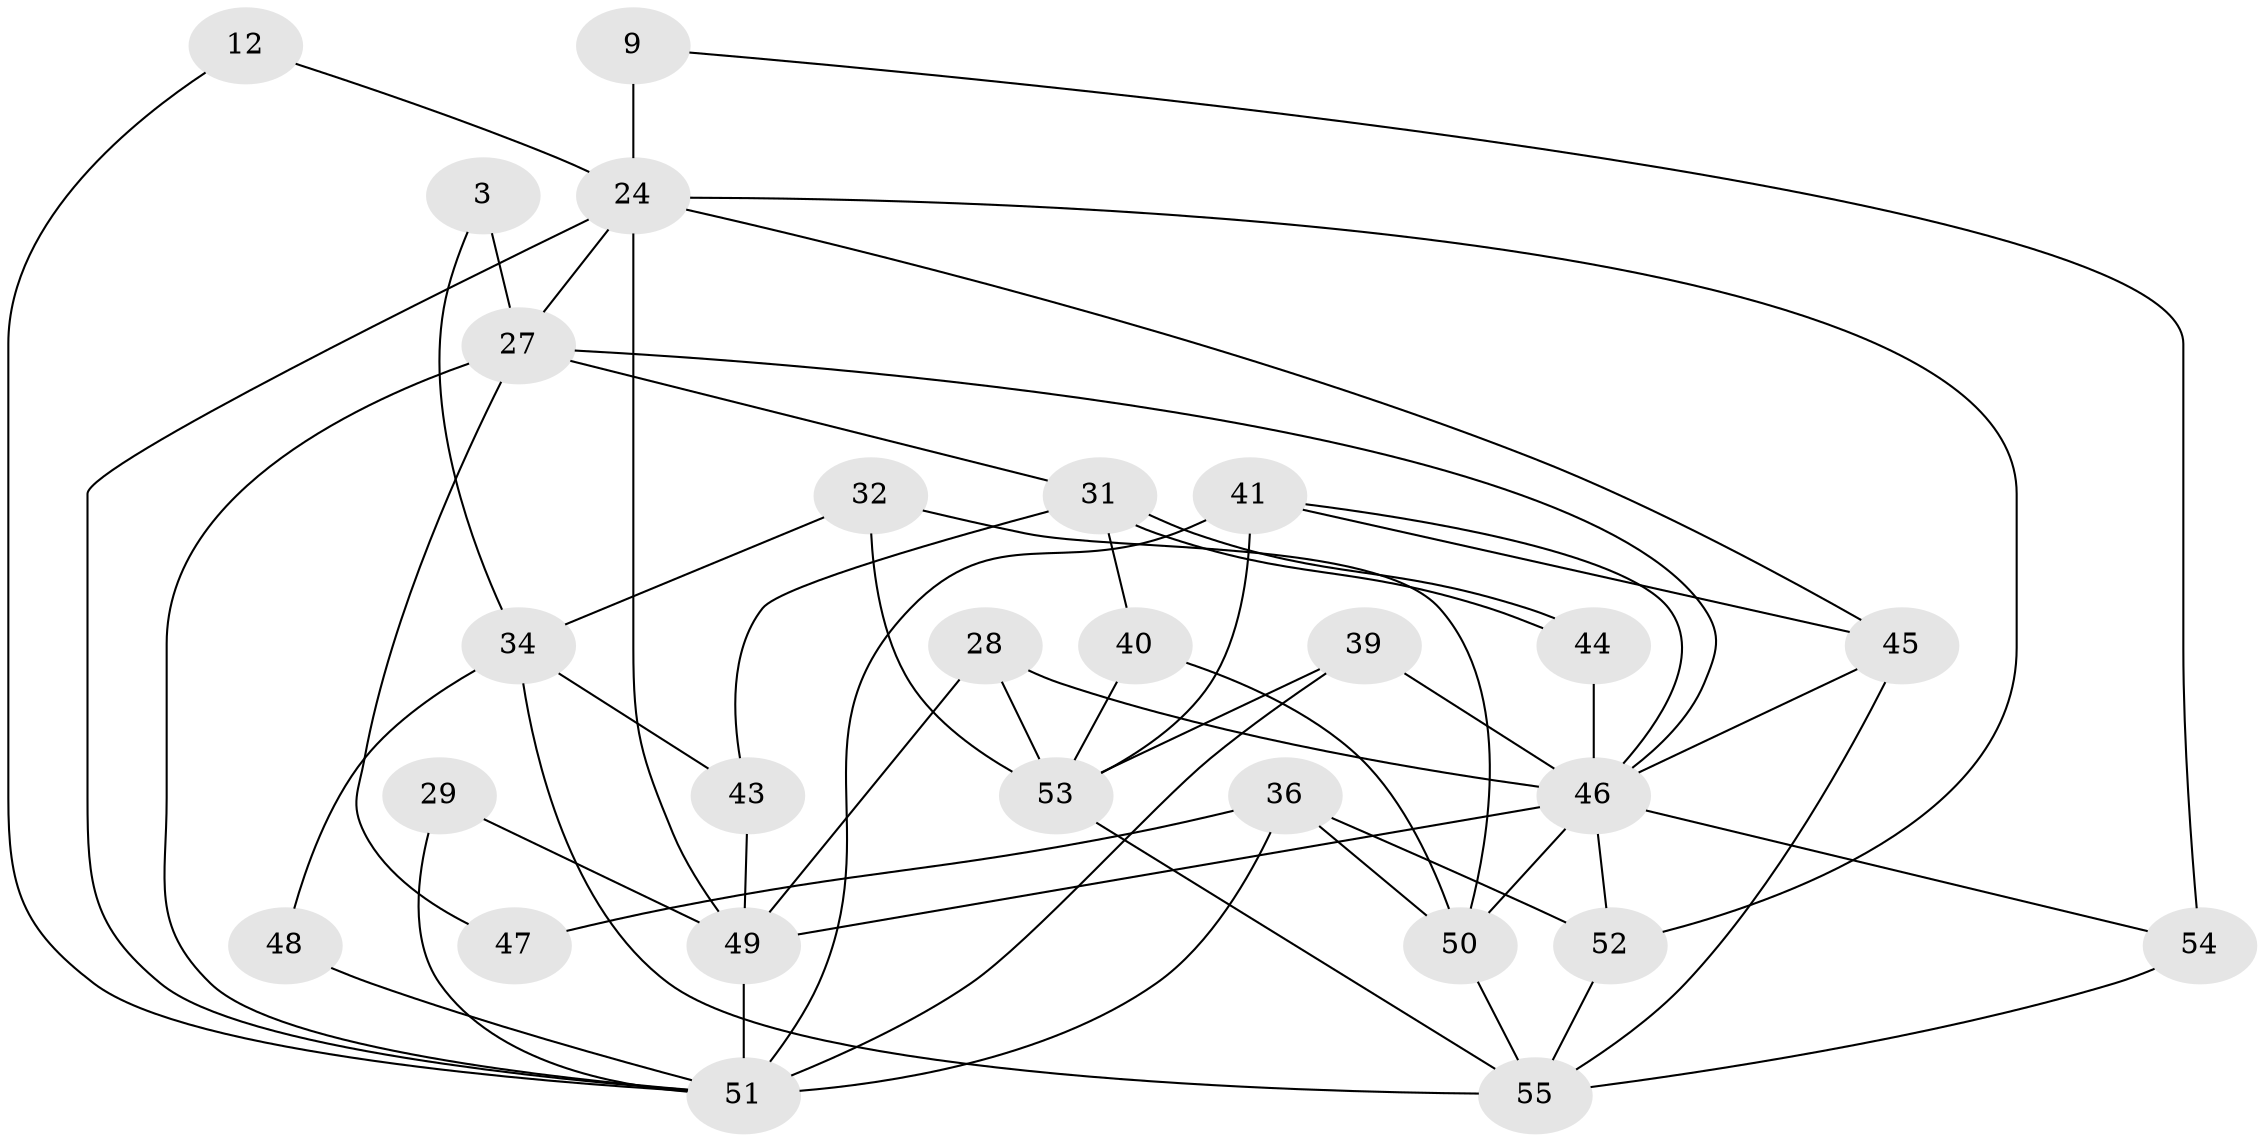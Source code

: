 // original degree distribution, {4: 0.21818181818181817, 3: 0.32727272727272727, 5: 0.14545454545454545, 7: 0.07272727272727272, 8: 0.03636363636363636, 2: 0.14545454545454545, 6: 0.05454545454545454}
// Generated by graph-tools (version 1.1) at 2025/51/03/09/25 04:51:10]
// undirected, 27 vertices, 57 edges
graph export_dot {
graph [start="1"]
  node [color=gray90,style=filled];
  3;
  9;
  12;
  24 [super="+7+20+6"];
  27 [super="+26"];
  28 [super="+1"];
  29;
  31;
  32 [super="+21"];
  34 [super="+2"];
  36 [super="+22"];
  39;
  40 [super="+38"];
  41 [super="+25"];
  43;
  44 [super="+33"];
  45 [super="+18"];
  46 [super="+14+42"];
  47;
  48;
  49 [super="+15"];
  50 [super="+10"];
  51 [super="+17+23+13"];
  52;
  53 [super="+35"];
  54 [super="+37"];
  55 [super="+19"];
  3 -- 34;
  3 -- 27 [weight=2];
  9 -- 54;
  9 -- 24 [weight=2];
  12 -- 24;
  12 -- 51;
  24 -- 52 [weight=2];
  24 -- 49 [weight=3];
  24 -- 51 [weight=2];
  24 -- 27;
  24 -- 45;
  27 -- 31 [weight=2];
  27 -- 47;
  27 -- 46;
  27 -- 51;
  28 -- 53 [weight=2];
  28 -- 49;
  28 -- 46;
  29 -- 49;
  29 -- 51;
  31 -- 44 [weight=2];
  31 -- 44;
  31 -- 40;
  31 -- 43;
  32 -- 53;
  32 -- 34;
  32 -- 50;
  34 -- 43 [weight=2];
  34 -- 55;
  34 -- 48;
  36 -- 50;
  36 -- 47;
  36 -- 52 [weight=2];
  36 -- 51 [weight=2];
  39 -- 53 [weight=2];
  39 -- 51;
  39 -- 46 [weight=2];
  40 -- 50;
  40 -- 53;
  41 -- 53 [weight=2];
  41 -- 51 [weight=2];
  41 -- 45;
  41 -- 46;
  43 -- 49;
  44 -- 46;
  45 -- 55;
  45 -- 46;
  46 -- 52 [weight=2];
  46 -- 49 [weight=2];
  46 -- 50 [weight=3];
  46 -- 54;
  48 -- 51;
  49 -- 51 [weight=2];
  50 -- 55 [weight=2];
  52 -- 55 [weight=2];
  53 -- 55;
  54 -- 55;
}

